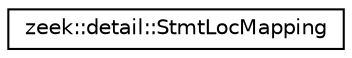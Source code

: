 digraph "Graphical Class Hierarchy"
{
 // LATEX_PDF_SIZE
  edge [fontname="Helvetica",fontsize="10",labelfontname="Helvetica",labelfontsize="10"];
  node [fontname="Helvetica",fontsize="10",shape=record];
  rankdir="LR";
  Node0 [label="zeek::detail::StmtLocMapping",height=0.2,width=0.4,color="black", fillcolor="white", style="filled",URL="$dd/dde/classzeek_1_1detail_1_1StmtLocMapping.html",tooltip=" "];
}
